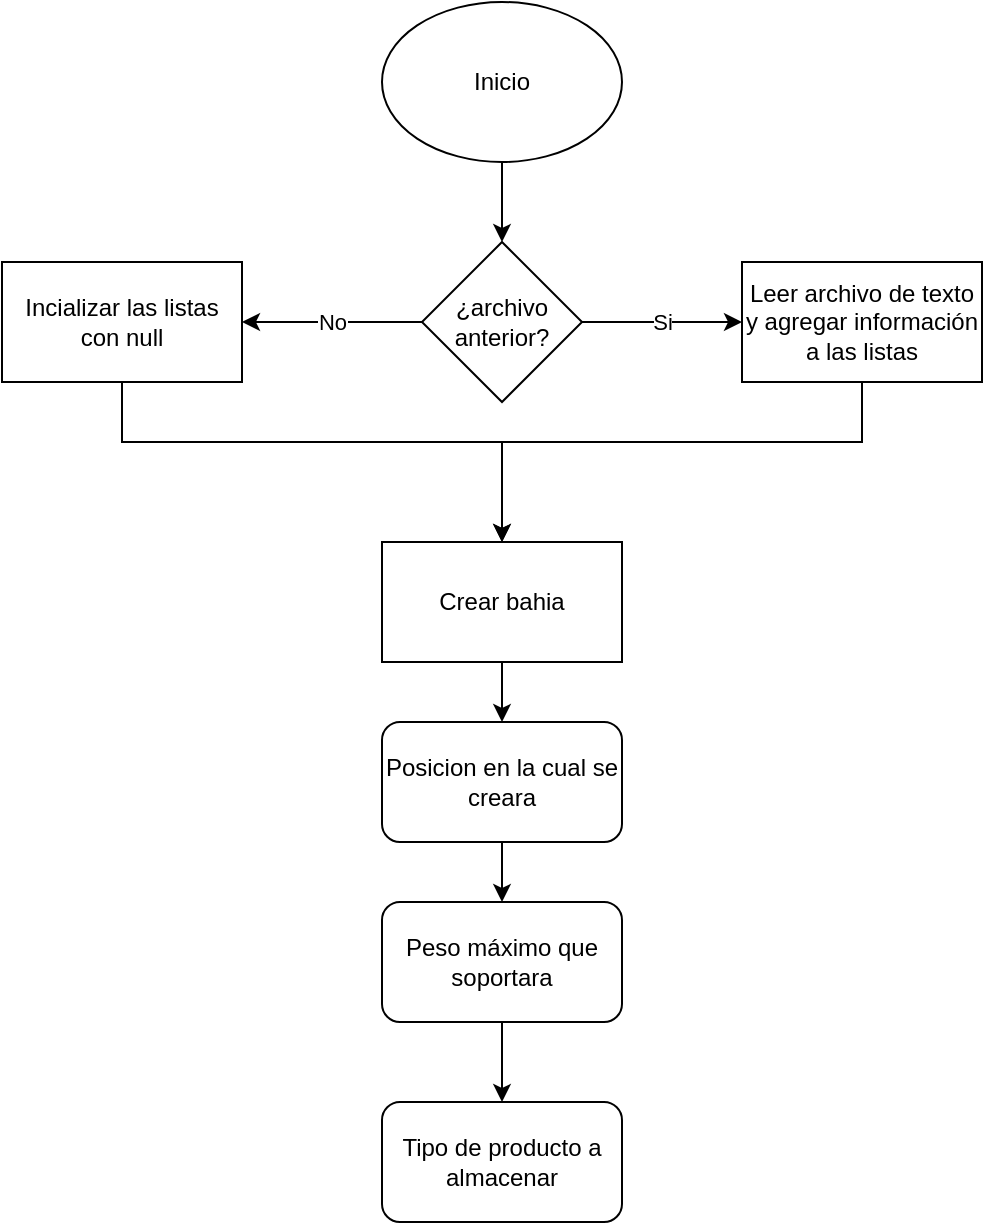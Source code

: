 <mxfile version="13.10.0" type="device"><diagram id="CDE3rAyUqPZPBaIOEPMP" name="Page-1"><mxGraphModel dx="5259" dy="1572" grid="1" gridSize="10" guides="1" tooltips="1" connect="1" arrows="1" fold="1" page="1" pageScale="1" pageWidth="827" pageHeight="1169" math="0" shadow="0"><root><mxCell id="0"/><mxCell id="1" parent="0"/><mxCell id="JS6KgDdJqY65fglteckz-4" value="" style="edgeStyle=orthogonalEdgeStyle;rounded=0;orthogonalLoop=1;jettySize=auto;html=1;" edge="1" parent="1" source="JS6KgDdJqY65fglteckz-1" target="JS6KgDdJqY65fglteckz-3"><mxGeometry relative="1" as="geometry"/></mxCell><mxCell id="JS6KgDdJqY65fglteckz-1" value="&lt;font style=&quot;vertical-align: inherit&quot;&gt;&lt;font style=&quot;vertical-align: inherit&quot;&gt;Inicio&lt;/font&gt;&lt;/font&gt;" style="ellipse;whiteSpace=wrap;html=1;" vertex="1" parent="1"><mxGeometry x="40" y="40" width="120" height="80" as="geometry"/></mxCell><mxCell id="JS6KgDdJqY65fglteckz-9" style="edgeStyle=orthogonalEdgeStyle;rounded=0;orthogonalLoop=1;jettySize=auto;html=1;entryX=0.5;entryY=0;entryDx=0;entryDy=0;" edge="1" parent="1" source="JS6KgDdJqY65fglteckz-2" target="JS6KgDdJqY65fglteckz-8"><mxGeometry relative="1" as="geometry"><Array as="points"><mxPoint x="280" y="260"/><mxPoint x="100" y="260"/></Array></mxGeometry></mxCell><mxCell id="JS6KgDdJqY65fglteckz-2" value="&lt;font style=&quot;vertical-align: inherit&quot;&gt;&lt;font style=&quot;vertical-align: inherit&quot;&gt;Leer archivo de texto y agregar información a las listas&lt;/font&gt;&lt;/font&gt;" style="rounded=0;whiteSpace=wrap;html=1;" vertex="1" parent="1"><mxGeometry x="220" y="170" width="120" height="60" as="geometry"/></mxCell><mxCell id="JS6KgDdJqY65fglteckz-5" value="&lt;font style=&quot;vertical-align: inherit&quot;&gt;&lt;font style=&quot;vertical-align: inherit&quot;&gt;Si&lt;/font&gt;&lt;/font&gt;" style="edgeStyle=orthogonalEdgeStyle;rounded=0;orthogonalLoop=1;jettySize=auto;html=1;entryX=0;entryY=0.5;entryDx=0;entryDy=0;" edge="1" parent="1" source="JS6KgDdJqY65fglteckz-3" target="JS6KgDdJqY65fglteckz-2"><mxGeometry relative="1" as="geometry"/></mxCell><mxCell id="JS6KgDdJqY65fglteckz-7" value="&lt;font style=&quot;vertical-align: inherit&quot;&gt;&lt;font style=&quot;vertical-align: inherit&quot;&gt;No&lt;/font&gt;&lt;/font&gt;" style="edgeStyle=orthogonalEdgeStyle;rounded=0;orthogonalLoop=1;jettySize=auto;html=1;" edge="1" parent="1" source="JS6KgDdJqY65fglteckz-3" target="JS6KgDdJqY65fglteckz-6"><mxGeometry relative="1" as="geometry"/></mxCell><mxCell id="JS6KgDdJqY65fglteckz-3" value="&lt;font style=&quot;vertical-align: inherit&quot;&gt;&lt;font style=&quot;vertical-align: inherit&quot;&gt;¿archivo anterior?&lt;/font&gt;&lt;/font&gt;" style="rhombus;whiteSpace=wrap;html=1;" vertex="1" parent="1"><mxGeometry x="60" y="160" width="80" height="80" as="geometry"/></mxCell><mxCell id="JS6KgDdJqY65fglteckz-10" style="edgeStyle=orthogonalEdgeStyle;rounded=0;orthogonalLoop=1;jettySize=auto;html=1;" edge="1" parent="1" source="JS6KgDdJqY65fglteckz-6" target="JS6KgDdJqY65fglteckz-8"><mxGeometry relative="1" as="geometry"><Array as="points"><mxPoint x="-90" y="260"/><mxPoint x="100" y="260"/></Array></mxGeometry></mxCell><mxCell id="JS6KgDdJqY65fglteckz-6" value="&lt;font style=&quot;vertical-align: inherit&quot;&gt;&lt;font style=&quot;vertical-align: inherit&quot;&gt;Incializar las listas con null&lt;/font&gt;&lt;/font&gt;" style="rounded=0;whiteSpace=wrap;html=1;" vertex="1" parent="1"><mxGeometry x="-150" y="170" width="120" height="60" as="geometry"/></mxCell><mxCell id="JS6KgDdJqY65fglteckz-12" value="" style="edgeStyle=orthogonalEdgeStyle;rounded=0;orthogonalLoop=1;jettySize=auto;html=1;" edge="1" parent="1" source="JS6KgDdJqY65fglteckz-8" target="JS6KgDdJqY65fglteckz-11"><mxGeometry relative="1" as="geometry"/></mxCell><mxCell id="JS6KgDdJqY65fglteckz-8" value="&lt;font style=&quot;vertical-align: inherit&quot;&gt;&lt;font style=&quot;vertical-align: inherit&quot;&gt;Crear bahia&lt;/font&gt;&lt;/font&gt;" style="rounded=0;whiteSpace=wrap;html=1;" vertex="1" parent="1"><mxGeometry x="40" y="310" width="120" height="60" as="geometry"/></mxCell><mxCell id="JS6KgDdJqY65fglteckz-14" value="" style="edgeStyle=orthogonalEdgeStyle;rounded=0;orthogonalLoop=1;jettySize=auto;html=1;" edge="1" parent="1" source="JS6KgDdJqY65fglteckz-11" target="JS6KgDdJqY65fglteckz-13"><mxGeometry relative="1" as="geometry"/></mxCell><mxCell id="JS6KgDdJqY65fglteckz-11" value="&lt;font style=&quot;vertical-align: inherit&quot;&gt;&lt;font style=&quot;vertical-align: inherit&quot;&gt;Posicion en la cual se creara&lt;/font&gt;&lt;/font&gt;" style="rounded=1;whiteSpace=wrap;html=1;" vertex="1" parent="1"><mxGeometry x="40" y="400" width="120" height="60" as="geometry"/></mxCell><mxCell id="JS6KgDdJqY65fglteckz-16" value="" style="edgeStyle=orthogonalEdgeStyle;rounded=0;orthogonalLoop=1;jettySize=auto;html=1;" edge="1" parent="1" source="JS6KgDdJqY65fglteckz-13" target="JS6KgDdJqY65fglteckz-15"><mxGeometry relative="1" as="geometry"/></mxCell><mxCell id="JS6KgDdJqY65fglteckz-13" value="&lt;font style=&quot;vertical-align: inherit&quot;&gt;&lt;font style=&quot;vertical-align: inherit&quot;&gt;Peso máximo que soportara&lt;/font&gt;&lt;/font&gt;" style="rounded=1;whiteSpace=wrap;html=1;" vertex="1" parent="1"><mxGeometry x="40" y="490" width="120" height="60" as="geometry"/></mxCell><mxCell id="JS6KgDdJqY65fglteckz-15" value="&lt;font style=&quot;vertical-align: inherit&quot;&gt;&lt;font style=&quot;vertical-align: inherit&quot;&gt;Tipo de producto a almacenar&lt;/font&gt;&lt;/font&gt;" style="rounded=1;whiteSpace=wrap;html=1;" vertex="1" parent="1"><mxGeometry x="40" y="590" width="120" height="60" as="geometry"/></mxCell></root></mxGraphModel></diagram></mxfile>